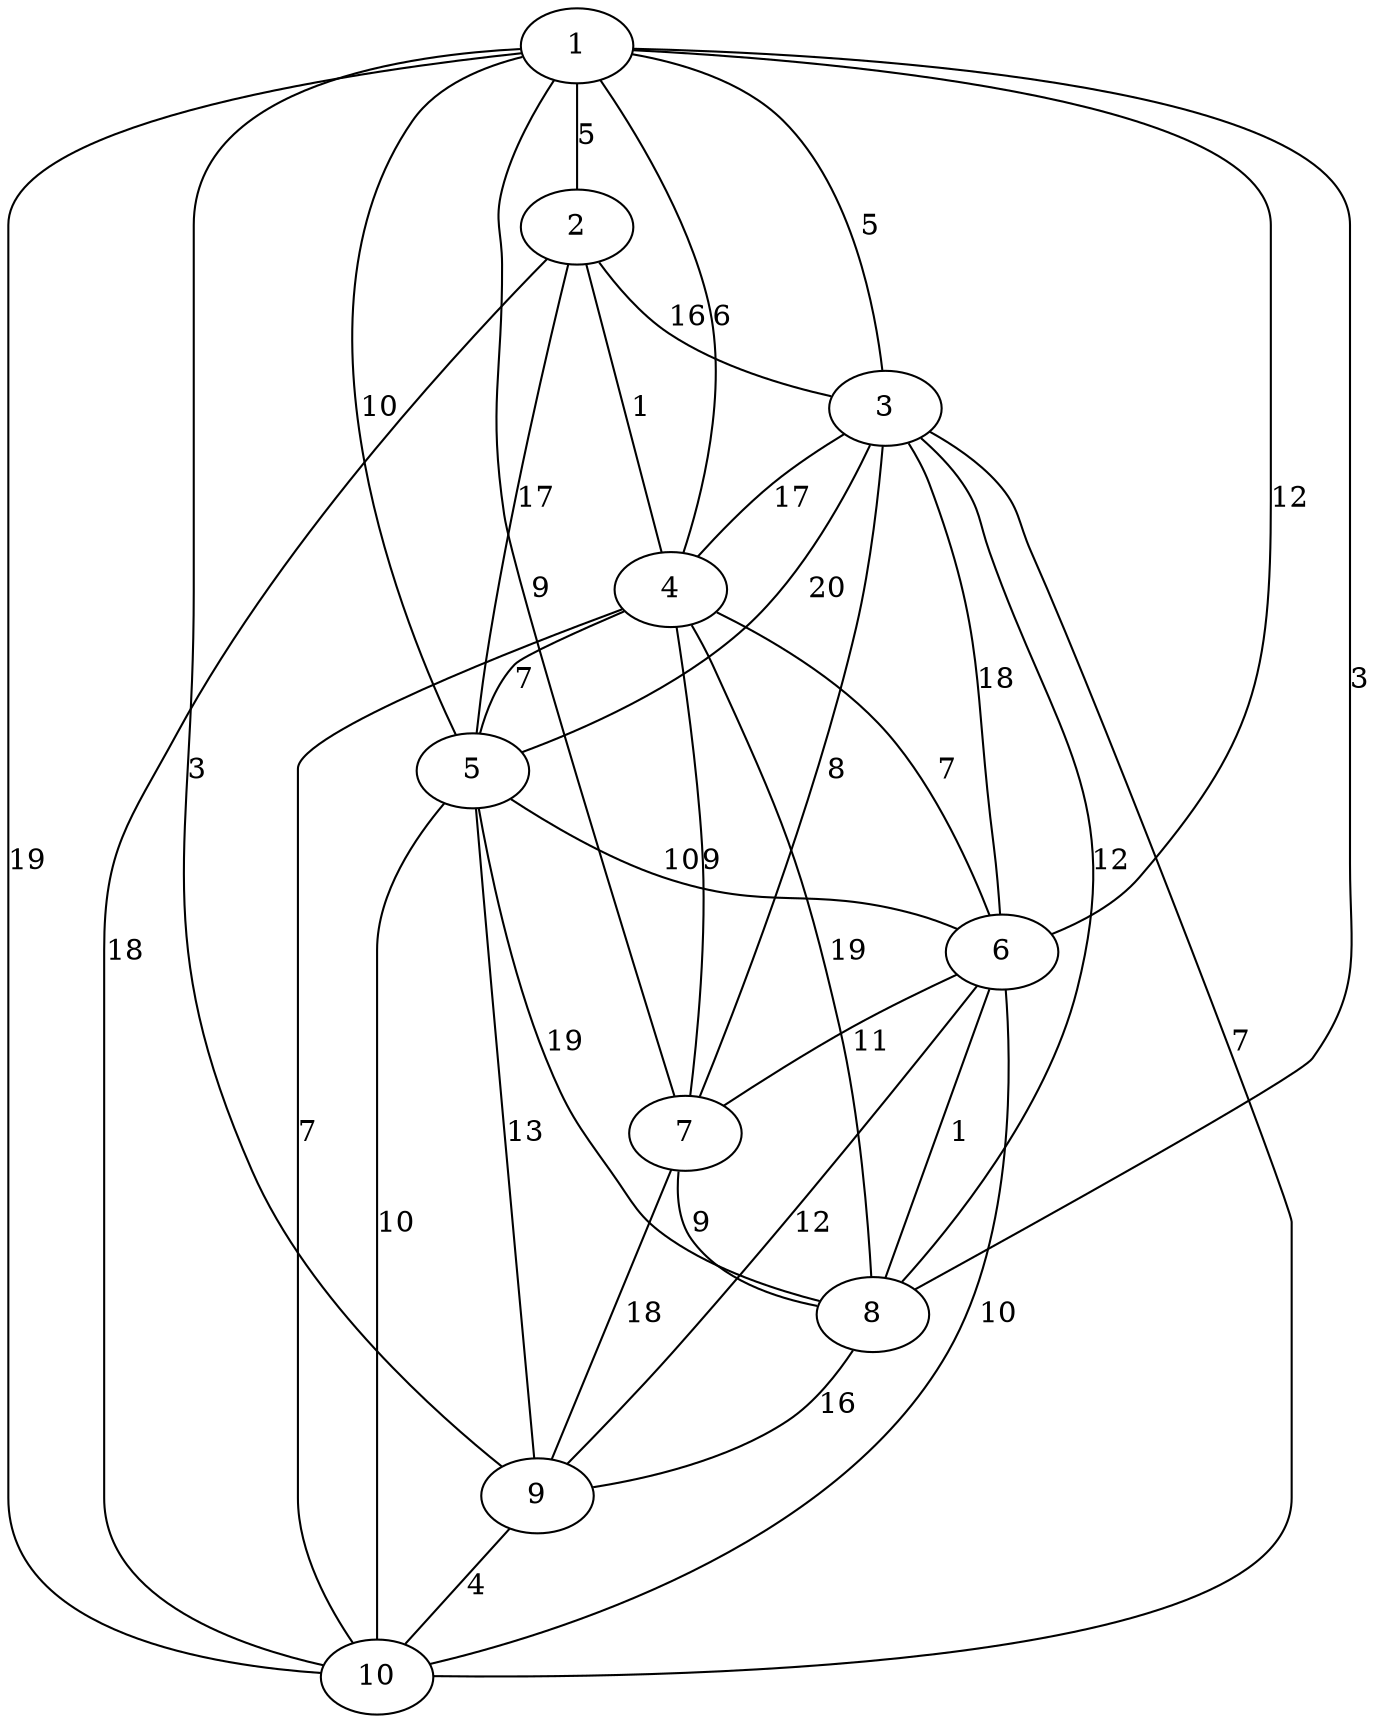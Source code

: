 graph G {
 1 -- 8 [label="3"];
 1 -- 6 [label="12"];
 1 -- 5 [label="10"];
 1 -- 3 [label="5"];
 1 -- 10 [label="19"];
 1 -- 9 [label="3"];
 1 -- 4 [label="6"];
 1 -- 7 [label="9"];
 1 -- 2 [label="5"];
 2 -- 4 [label="1"];
 2 -- 5 [label="17"];
 2 -- 10 [label="18"];
 2 -- 3 [label="16"];
 3 -- 7 [label="8"];
 3 -- 5 [label="20"];
 3 -- 8 [label="12"];
 3 -- 6 [label="18"];
 3 -- 10 [label="7"];
 3 -- 4 [label="17"];
 4 -- 8 [label="19"];
 4 -- 6 [label="7"];
 4 -- 10 [label="7"];
 4 -- 7 [label="9"];
 4 -- 5 [label="7"];
 5 -- 10 [label="10"];
 5 -- 9 [label="13"];
 5 -- 8 [label="19"];
 5 -- 6 [label="10"];
 6 -- 9 [label="12"];
 6 -- 8 [label="1"];
 6 -- 10 [label="10"];
 6 -- 7 [label="11"];
 7 -- 9 [label="18"];
 7 -- 8 [label="9"];
 8 -- 9 [label="16"];
 9 -- 10 [label="4"];
}
